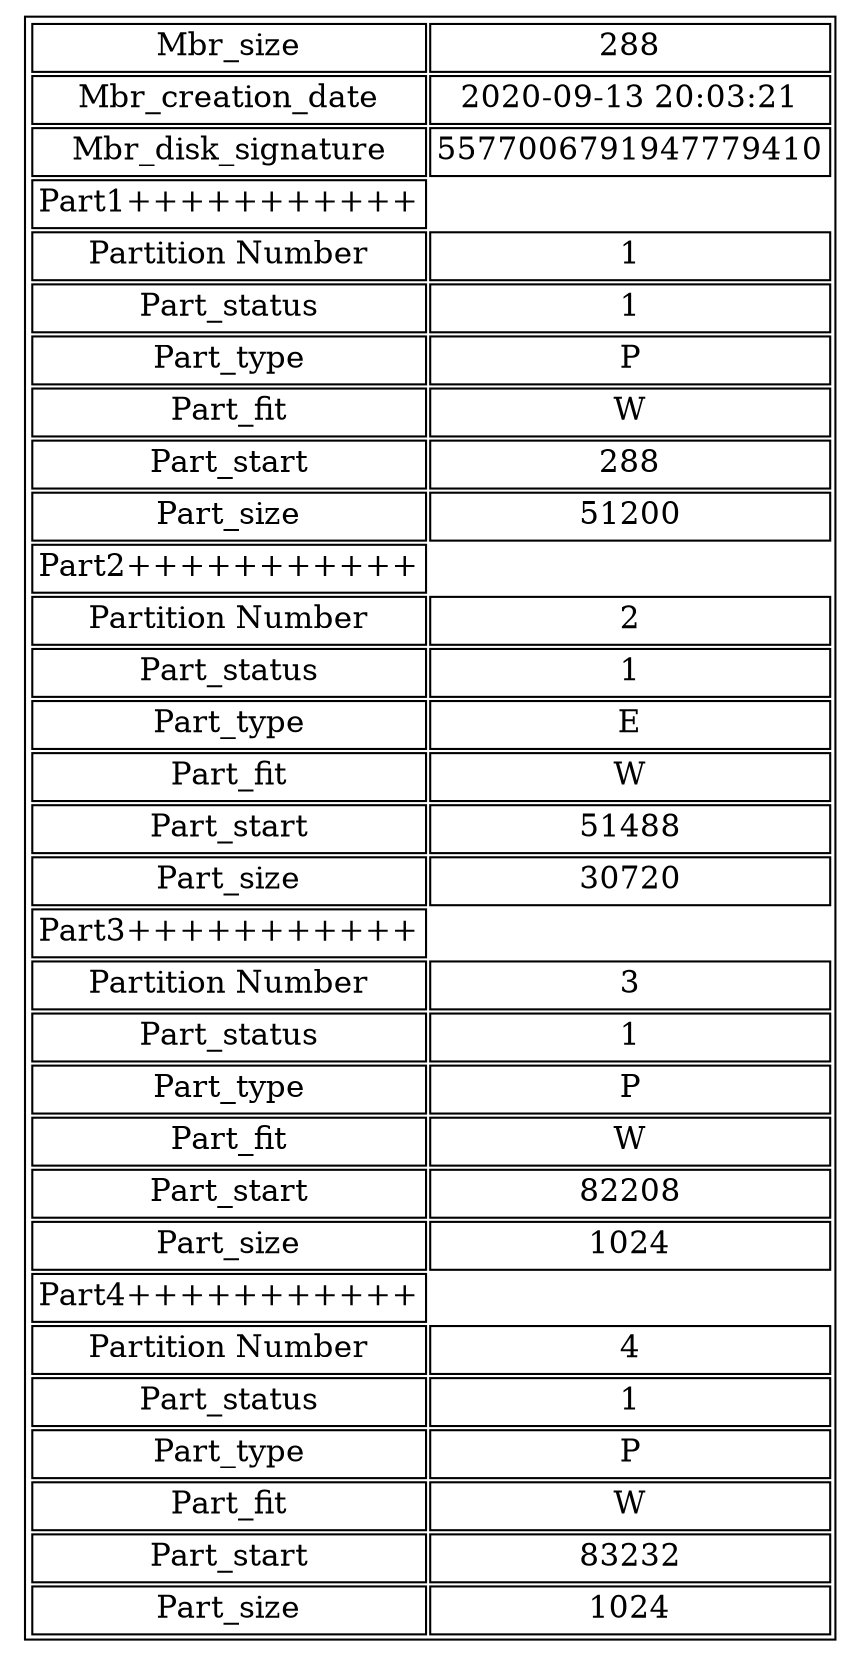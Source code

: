 digraph test { graph [ratio=fill];node [label="Grafica", fontsize=15, shape=plaintext];graph [bb="0,0,352,154"];arset [label=<<TABLE><TR><TD>Mbr_size</TD><TD>288</TD></TR><TR><TD>Mbr_creation_date</TD><TD>2020-09-13 20:03:21</TD></TR><TR><TD>Mbr_disk_signature</TD><TD>5577006791947779410</TD></TR><TR><TD>Part1+++++++++++</TD></TR><TR><TD>Partition Number</TD><TD>1</TD></TR><TR><TD>Part_status</TD><TD>1</TD></TR><TR><TD>Part_type</TD><TD>P</TD></TR><TR><TD>Part_fit</TD><TD>W</TD></TR><TR><TD>Part_start</TD><TD>288</TD></TR><TR><TD>Part_size</TD><TD>51200</TD></TR><TR><TD>Part2+++++++++++</TD></TR><TR><TD>Partition Number</TD><TD>2</TD></TR><TR><TD>Part_status</TD><TD>1</TD></TR><TR><TD>Part_type</TD><TD>E</TD></TR><TR><TD>Part_fit</TD><TD>W</TD></TR><TR><TD>Part_start</TD><TD>51488</TD></TR><TR><TD>Part_size</TD><TD>30720</TD></TR><TR><TD>Part3+++++++++++</TD></TR><TR><TD>Partition Number</TD><TD>3</TD></TR><TR><TD>Part_status</TD><TD>1</TD></TR><TR><TD>Part_type</TD><TD>P</TD></TR><TR><TD>Part_fit</TD><TD>W</TD></TR><TR><TD>Part_start</TD><TD>82208</TD></TR><TR><TD>Part_size</TD><TD>1024</TD></TR><TR><TD>Part4+++++++++++</TD></TR><TR><TD>Partition Number</TD><TD>4</TD></TR><TR><TD>Part_status</TD><TD>1</TD></TR><TR><TD>Part_type</TD><TD>P</TD></TR><TR><TD>Part_fit</TD><TD>W</TD></TR><TR><TD>Part_start</TD><TD>83232</TD></TR><TR><TD>Part_size</TD><TD>1024</TD></TR></TABLE>>, ];}